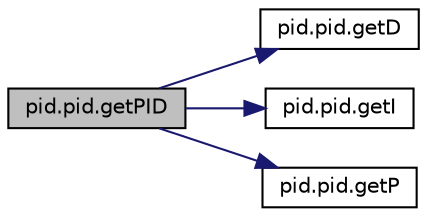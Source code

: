 digraph "pid.pid.getPID"
{
 // LATEX_PDF_SIZE
  edge [fontname="Helvetica",fontsize="10",labelfontname="Helvetica",labelfontsize="10"];
  node [fontname="Helvetica",fontsize="10",shape=record];
  rankdir="LR";
  Node1 [label="pid.pid.getPID",height=0.2,width=0.4,color="black", fillcolor="grey75", style="filled", fontcolor="black",tooltip=" "];
  Node1 -> Node2 [color="midnightblue",fontsize="10",style="solid",fontname="Helvetica"];
  Node2 [label="pid.pid.getD",height=0.2,width=0.4,color="black", fillcolor="white", style="filled",URL="$classpid_1_1pid.html#a03290a684bec14e8084208ba301c203f",tooltip=" "];
  Node1 -> Node3 [color="midnightblue",fontsize="10",style="solid",fontname="Helvetica"];
  Node3 [label="pid.pid.getI",height=0.2,width=0.4,color="black", fillcolor="white", style="filled",URL="$classpid_1_1pid.html#af2c484b400f2a217428357ae63916b1a",tooltip=" "];
  Node1 -> Node4 [color="midnightblue",fontsize="10",style="solid",fontname="Helvetica"];
  Node4 [label="pid.pid.getP",height=0.2,width=0.4,color="black", fillcolor="white", style="filled",URL="$classpid_1_1pid.html#acb3ce6980929fa79294ddde1195945ae",tooltip=" "];
}
